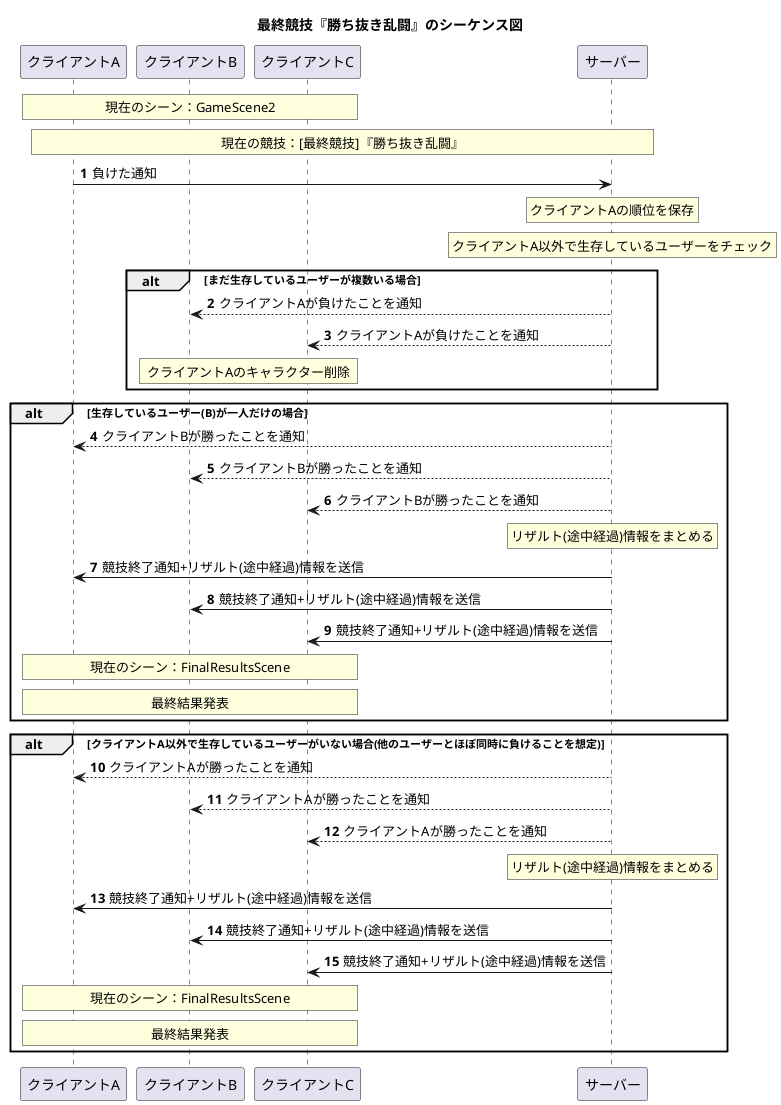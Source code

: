 @startuml
'https://plantuml.com/sequence-diagram

'[メモ]'
'クライアントAが勝ったが、まだAが勝った通知が来ておらず、クライアントAが死んだ場合'
'制限時間を終了条件にしたほうがシンプル？'

participant クライアントA
participant クライアントB
participant クライアントC
participant サーバー

autonumber
title 最終競技『勝ち抜き乱闘』のシーケンス図

rnote over クライアントA,クライアントC:現在のシーン：GameScene2
rnote over クライアントA,サーバー:現在の競技：[最終競技]『勝ち抜き乱闘』

クライアントA -> サーバー:負けた通知
rnote over サーバー:クライアントAの順位を保存
rnote over サーバー:クライアントA以外で生存しているユーザーをチェック
alt まだ生存しているユーザーが複数いる場合
クライアントB <-- サーバー:クライアントAが負けたことを通知
クライアントC <-- サーバー:クライアントAが負けたことを通知
rnote over クライアントB,クライアントC:クライアントAのキャラクター削除
end
alt 生存しているユーザー(B)が一人だけの場合
クライアントA <-- サーバー:クライアントBが勝ったことを通知
クライアントB <-- サーバー:クライアントBが勝ったことを通知
クライアントC <-- サーバー:クライアントBが勝ったことを通知
rnote over サーバー:リザルト(途中経過)情報をまとめる
クライアントA <- サーバー:競技終了通知+リザルト(途中経過)情報を送信
クライアントB <- サーバー:競技終了通知+リザルト(途中経過)情報を送信
クライアントC <- サーバー:競技終了通知+リザルト(途中経過)情報を送信
rnote over クライアントA,クライアントC:現在のシーン：FinalResultsScene
rnote over クライアントA,クライアントC:最終結果発表
end
alt クライアントA以外で生存しているユーザーがいない場合(他のユーザーとほぼ同時に負けることを想定)
クライアントA <-- サーバー:クライアントAが勝ったことを通知
クライアントB <-- サーバー:クライアントAが勝ったことを通知
クライアントC <-- サーバー:クライアントAが勝ったことを通知
rnote over サーバー:リザルト(途中経過)情報をまとめる
クライアントA <- サーバー:競技終了通知+リザルト(途中経過)情報を送信
クライアントB <- サーバー:競技終了通知+リザルト(途中経過)情報を送信
クライアントC <- サーバー:競技終了通知+リザルト(途中経過)情報を送信
rnote over クライアントA,クライアントC:現在のシーン：FinalResultsScene
rnote over クライアントA,クライアントC:最終結果発表
end

@enduml クライアントA